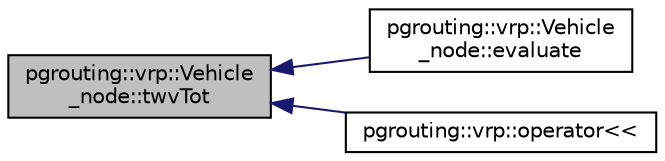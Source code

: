 digraph "pgrouting::vrp::Vehicle_node::twvTot"
{
  edge [fontname="Helvetica",fontsize="10",labelfontname="Helvetica",labelfontsize="10"];
  node [fontname="Helvetica",fontsize="10",shape=record];
  rankdir="LR";
  Node805 [label="pgrouting::vrp::Vehicle\l_node::twvTot",height=0.2,width=0.4,color="black", fillcolor="grey75", style="filled", fontcolor="black"];
  Node805 -> Node806 [dir="back",color="midnightblue",fontsize="10",style="solid",fontname="Helvetica"];
  Node806 [label="pgrouting::vrp::Vehicle\l_node::evaluate",height=0.2,width=0.4,color="black", fillcolor="white", style="filled",URL="$classpgrouting_1_1vrp_1_1Vehicle__node.html#ae31aa1d703cda83218f673c0a9a21340"];
  Node805 -> Node807 [dir="back",color="midnightblue",fontsize="10",style="solid",fontname="Helvetica"];
  Node807 [label="pgrouting::vrp::operator\<\<",height=0.2,width=0.4,color="black", fillcolor="white", style="filled",URL="$namespacepgrouting_1_1vrp.html#ae1e6219461754c35aa23e53c6dc3e6bb"];
}
